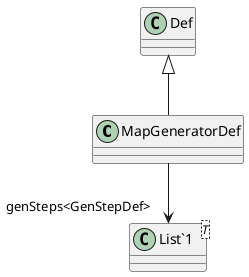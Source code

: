 @startuml
class MapGeneratorDef {
}
class "List`1"<T> {
}
Def <|-- MapGeneratorDef
MapGeneratorDef --> "genSteps<GenStepDef>" "List`1"
@enduml
